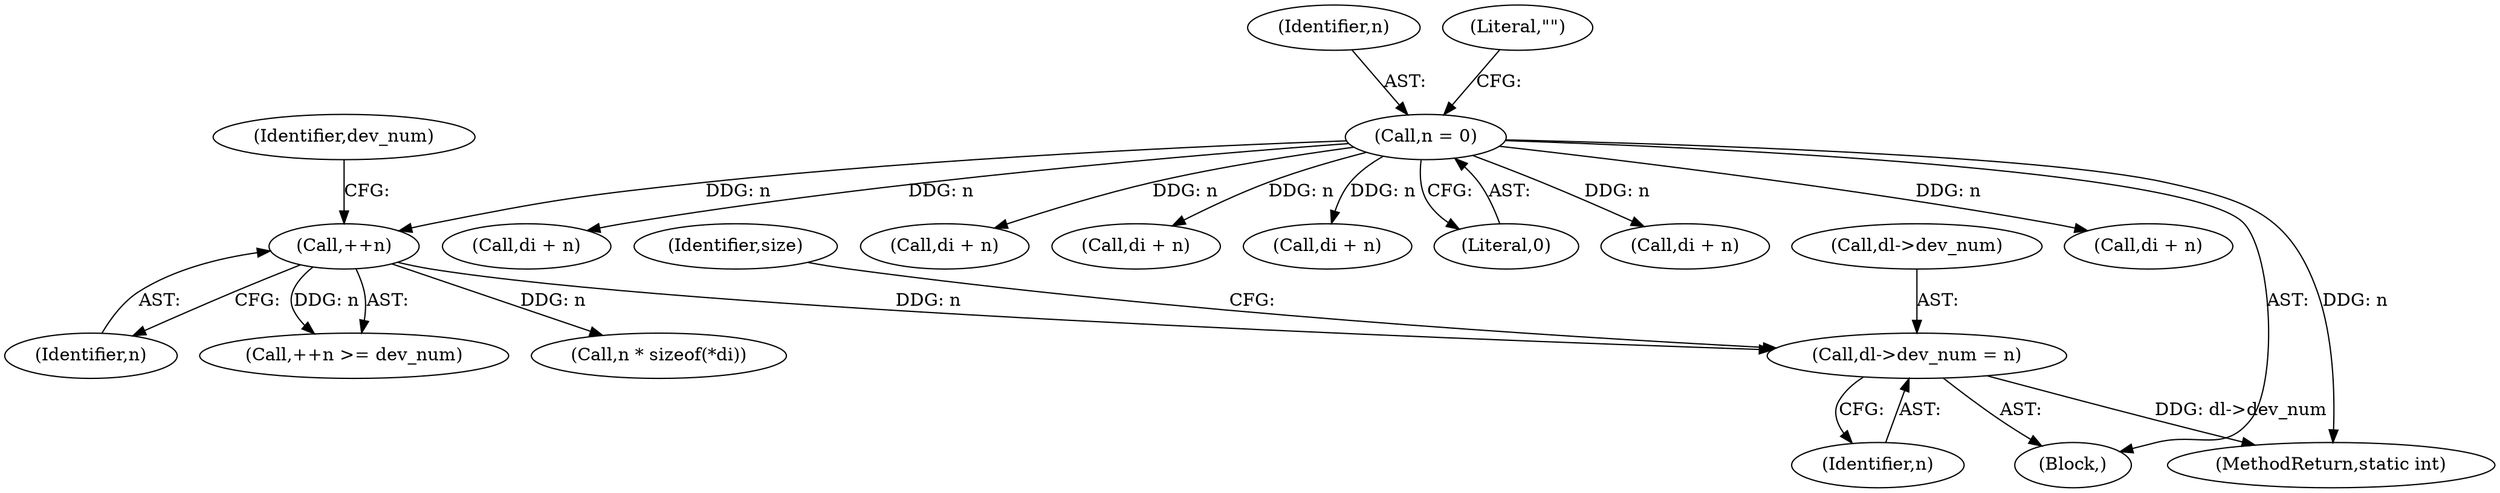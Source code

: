 digraph "0_linux_f9432c5ec8b1e9a09b9b0e5569e3c73db8de432a@pointer" {
"1000248" [label="(Call,dl->dev_num = n)"];
"1000241" [label="(Call,++n)"];
"1000107" [label="(Call,n = 0)"];
"1000108" [label="(Identifier,n)"];
"1000242" [label="(Identifier,n)"];
"1000210" [label="(Call,di + n)"];
"1000114" [label="(Literal,\"\")"];
"1000181" [label="(Call,di + n)"];
"1000249" [label="(Call,dl->dev_num)"];
"1000107" [label="(Call,n = 0)"];
"1000102" [label="(Block,)"];
"1000190" [label="(Call,di + n)"];
"1000252" [label="(Identifier,n)"];
"1000199" [label="(Call,di + n)"];
"1000248" [label="(Call,dl->dev_num = n)"];
"1000243" [label="(Identifier,dev_num)"];
"1000109" [label="(Literal,0)"];
"1000254" [label="(Identifier,size)"];
"1000278" [label="(MethodReturn,static int)"];
"1000241" [label="(Call,++n)"];
"1000220" [label="(Call,di + n)"];
"1000240" [label="(Call,++n >= dev_num)"];
"1000259" [label="(Call,n * sizeof(*di))"];
"1000231" [label="(Call,di + n)"];
"1000248" -> "1000102"  [label="AST: "];
"1000248" -> "1000252"  [label="CFG: "];
"1000249" -> "1000248"  [label="AST: "];
"1000252" -> "1000248"  [label="AST: "];
"1000254" -> "1000248"  [label="CFG: "];
"1000248" -> "1000278"  [label="DDG: dl->dev_num"];
"1000241" -> "1000248"  [label="DDG: n"];
"1000241" -> "1000240"  [label="AST: "];
"1000241" -> "1000242"  [label="CFG: "];
"1000242" -> "1000241"  [label="AST: "];
"1000243" -> "1000241"  [label="CFG: "];
"1000241" -> "1000240"  [label="DDG: n"];
"1000107" -> "1000241"  [label="DDG: n"];
"1000241" -> "1000259"  [label="DDG: n"];
"1000107" -> "1000102"  [label="AST: "];
"1000107" -> "1000109"  [label="CFG: "];
"1000108" -> "1000107"  [label="AST: "];
"1000109" -> "1000107"  [label="AST: "];
"1000114" -> "1000107"  [label="CFG: "];
"1000107" -> "1000278"  [label="DDG: n"];
"1000107" -> "1000181"  [label="DDG: n"];
"1000107" -> "1000190"  [label="DDG: n"];
"1000107" -> "1000199"  [label="DDG: n"];
"1000107" -> "1000210"  [label="DDG: n"];
"1000107" -> "1000220"  [label="DDG: n"];
"1000107" -> "1000231"  [label="DDG: n"];
}

